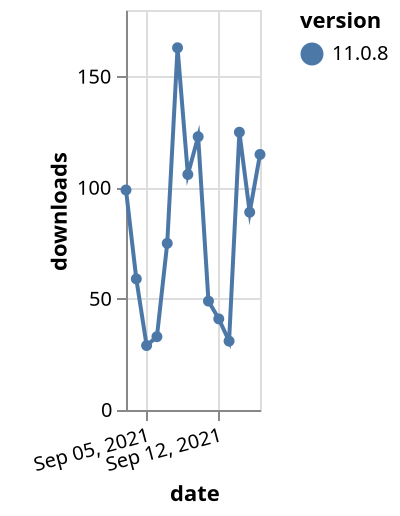 {"$schema": "https://vega.github.io/schema/vega-lite/v5.json", "description": "A simple bar chart with embedded data.", "data": {"values": [{"date": "2021-09-03", "total": 111391, "delta": 99, "version": "11.0.8"}, {"date": "2021-09-04", "total": 111450, "delta": 59, "version": "11.0.8"}, {"date": "2021-09-05", "total": 111479, "delta": 29, "version": "11.0.8"}, {"date": "2021-09-06", "total": 111512, "delta": 33, "version": "11.0.8"}, {"date": "2021-09-07", "total": 111587, "delta": 75, "version": "11.0.8"}, {"date": "2021-09-08", "total": 111750, "delta": 163, "version": "11.0.8"}, {"date": "2021-09-09", "total": 111856, "delta": 106, "version": "11.0.8"}, {"date": "2021-09-10", "total": 111979, "delta": 123, "version": "11.0.8"}, {"date": "2021-09-11", "total": 112028, "delta": 49, "version": "11.0.8"}, {"date": "2021-09-12", "total": 112069, "delta": 41, "version": "11.0.8"}, {"date": "2021-09-13", "total": 112100, "delta": 31, "version": "11.0.8"}, {"date": "2021-09-14", "total": 112225, "delta": 125, "version": "11.0.8"}, {"date": "2021-09-15", "total": 112314, "delta": 89, "version": "11.0.8"}, {"date": "2021-09-16", "total": 112429, "delta": 115, "version": "11.0.8"}]}, "width": "container", "mark": {"type": "line", "point": {"filled": true}}, "encoding": {"x": {"field": "date", "type": "temporal", "timeUnit": "yearmonthdate", "title": "date", "axis": {"labelAngle": -15}}, "y": {"field": "delta", "type": "quantitative", "title": "downloads"}, "color": {"field": "version", "type": "nominal"}, "tooltip": {"field": "delta"}}}